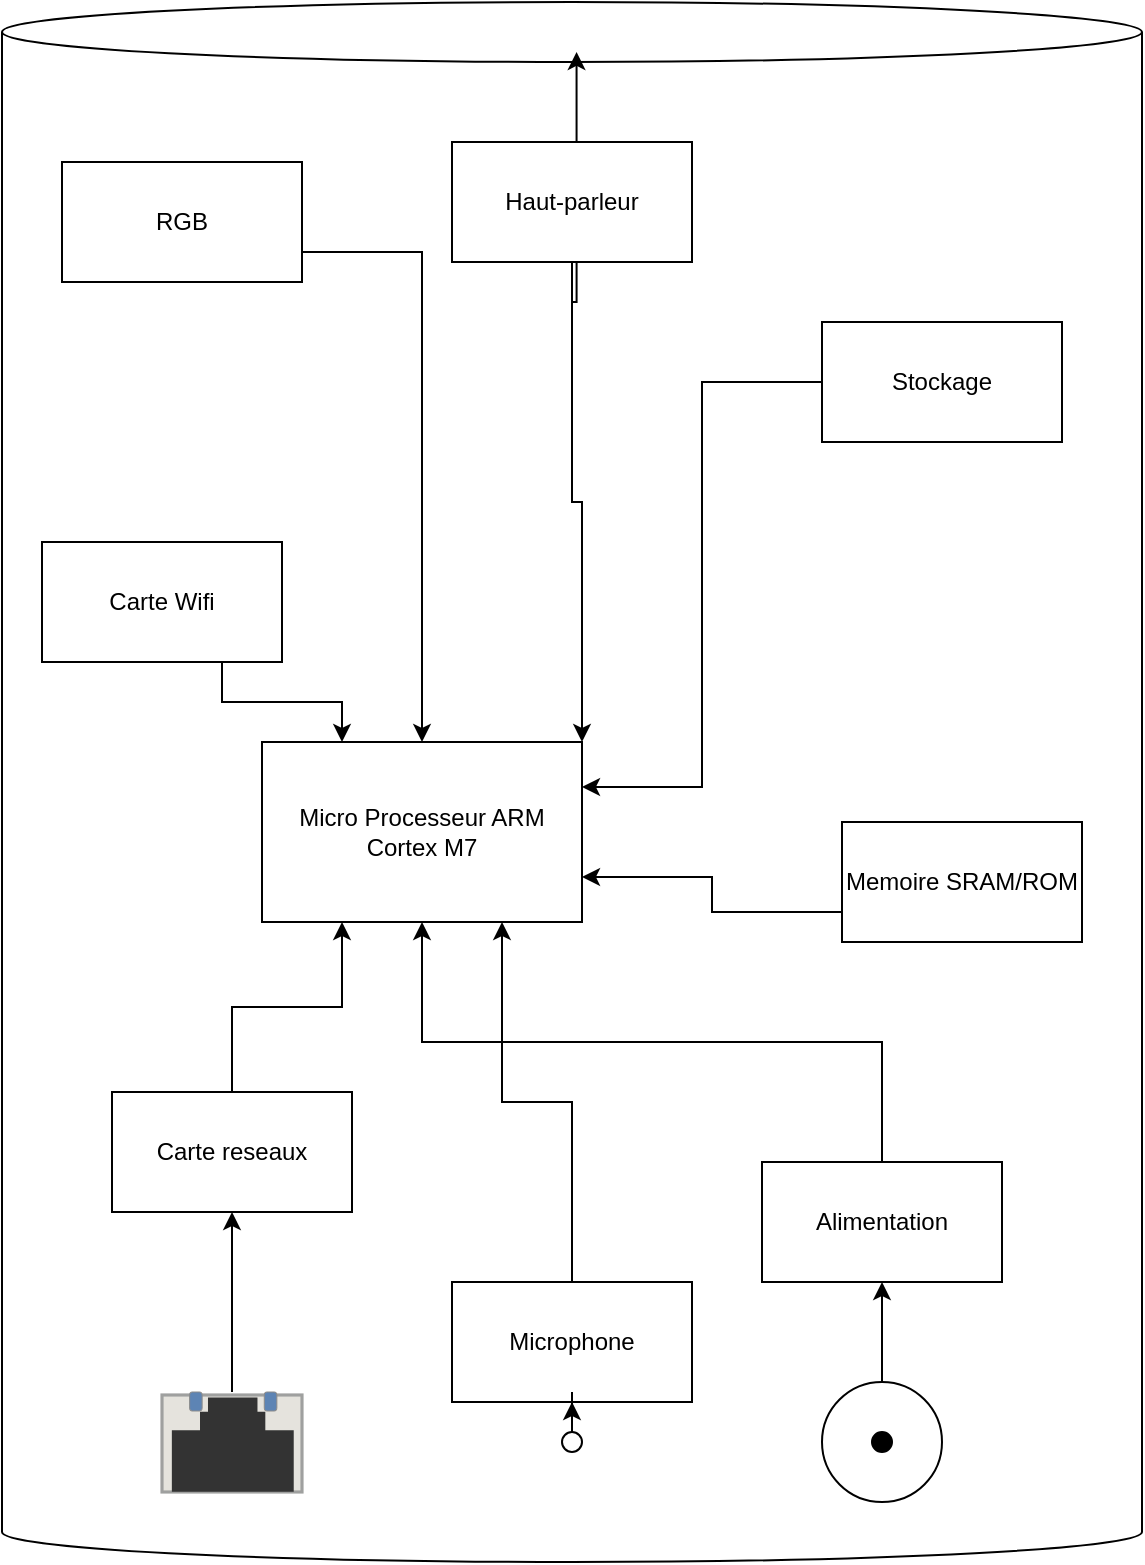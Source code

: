 <mxfile version="20.6.0" type="github">
  <diagram id="UYGtPtRNOIYMg_zF1mea" name="Page-1">
    <mxGraphModel dx="1841" dy="1060" grid="1" gridSize="10" guides="1" tooltips="1" connect="1" arrows="1" fold="1" page="1" pageScale="1" pageWidth="827" pageHeight="1169" math="0" shadow="0">
      <root>
        <mxCell id="0" />
        <mxCell id="1" parent="0" />
        <mxCell id="03NYZ-AiQXF2nu_Zanky-1" value="" style="shape=cylinder3;whiteSpace=wrap;html=1;boundedLbl=1;backgroundOutline=1;size=15;" vertex="1" parent="1">
          <mxGeometry x="120" y="40" width="570" height="780" as="geometry" />
        </mxCell>
        <mxCell id="03NYZ-AiQXF2nu_Zanky-10" style="edgeStyle=orthogonalEdgeStyle;rounded=0;orthogonalLoop=1;jettySize=auto;html=1;entryX=0.5;entryY=1;entryDx=0;entryDy=0;" edge="1" parent="1" source="03NYZ-AiQXF2nu_Zanky-3" target="03NYZ-AiQXF2nu_Zanky-9">
          <mxGeometry relative="1" as="geometry" />
        </mxCell>
        <mxCell id="03NYZ-AiQXF2nu_Zanky-3" value="" style="html=1;verticalLabelPosition=bottom;verticalAlign=top;outlineConnect=0;shadow=0;dashed=0;shape=mxgraph.rack.hpe_aruba.switches.rj45_sfp_alt;" vertex="1" parent="1">
          <mxGeometry x="200" y="735" width="70" height="50" as="geometry" />
        </mxCell>
        <mxCell id="03NYZ-AiQXF2nu_Zanky-7" style="edgeStyle=orthogonalEdgeStyle;rounded=0;orthogonalLoop=1;jettySize=auto;html=1;exitX=0.5;exitY=0;exitDx=0;exitDy=0;" edge="1" parent="1" source="03NYZ-AiQXF2nu_Zanky-4" target="03NYZ-AiQXF2nu_Zanky-11">
          <mxGeometry relative="1" as="geometry">
            <mxPoint x="560" y="650" as="targetPoint" />
          </mxGeometry>
        </mxCell>
        <mxCell id="03NYZ-AiQXF2nu_Zanky-4" value="" style="ellipse;whiteSpace=wrap;html=1;aspect=fixed;" vertex="1" parent="1">
          <mxGeometry x="530" y="730" width="60" height="60" as="geometry" />
        </mxCell>
        <mxCell id="03NYZ-AiQXF2nu_Zanky-5" value="" style="ellipse;whiteSpace=wrap;html=1;aspect=fixed;fillColor=#000000;" vertex="1" parent="1">
          <mxGeometry x="555" y="755" width="10" height="10" as="geometry" />
        </mxCell>
        <mxCell id="03NYZ-AiQXF2nu_Zanky-6" value="Micro Processeur ARM Cortex M7" style="rounded=0;whiteSpace=wrap;html=1;fillColor=#FFFFFF;" vertex="1" parent="1">
          <mxGeometry x="250" y="410" width="160" height="90" as="geometry" />
        </mxCell>
        <mxCell id="03NYZ-AiQXF2nu_Zanky-23" style="edgeStyle=orthogonalEdgeStyle;rounded=0;orthogonalLoop=1;jettySize=auto;html=1;exitX=1;exitY=0.75;exitDx=0;exitDy=0;entryX=0.5;entryY=0;entryDx=0;entryDy=0;" edge="1" parent="1" source="03NYZ-AiQXF2nu_Zanky-8" target="03NYZ-AiQXF2nu_Zanky-6">
          <mxGeometry relative="1" as="geometry" />
        </mxCell>
        <mxCell id="03NYZ-AiQXF2nu_Zanky-8" value="RGB" style="rounded=0;whiteSpace=wrap;html=1;fillColor=#FFFFFF;" vertex="1" parent="1">
          <mxGeometry x="150" y="120" width="120" height="60" as="geometry" />
        </mxCell>
        <mxCell id="03NYZ-AiQXF2nu_Zanky-13" style="edgeStyle=orthogonalEdgeStyle;rounded=0;orthogonalLoop=1;jettySize=auto;html=1;exitX=0.5;exitY=0;exitDx=0;exitDy=0;entryX=0.25;entryY=1;entryDx=0;entryDy=0;" edge="1" parent="1" source="03NYZ-AiQXF2nu_Zanky-9" target="03NYZ-AiQXF2nu_Zanky-6">
          <mxGeometry relative="1" as="geometry" />
        </mxCell>
        <mxCell id="03NYZ-AiQXF2nu_Zanky-9" value="Carte reseaux" style="rounded=0;whiteSpace=wrap;html=1;fillColor=#FFFFFF;" vertex="1" parent="1">
          <mxGeometry x="175" y="585" width="120" height="60" as="geometry" />
        </mxCell>
        <mxCell id="03NYZ-AiQXF2nu_Zanky-12" style="edgeStyle=orthogonalEdgeStyle;rounded=0;orthogonalLoop=1;jettySize=auto;html=1;exitX=0.5;exitY=0;exitDx=0;exitDy=0;entryX=0.5;entryY=1;entryDx=0;entryDy=0;" edge="1" parent="1" source="03NYZ-AiQXF2nu_Zanky-11" target="03NYZ-AiQXF2nu_Zanky-6">
          <mxGeometry relative="1" as="geometry" />
        </mxCell>
        <mxCell id="03NYZ-AiQXF2nu_Zanky-11" value="Alimentation" style="rounded=0;whiteSpace=wrap;html=1;fillColor=#FFFFFF;" vertex="1" parent="1">
          <mxGeometry x="500" y="620" width="120" height="60" as="geometry" />
        </mxCell>
        <mxCell id="03NYZ-AiQXF2nu_Zanky-17" style="edgeStyle=orthogonalEdgeStyle;rounded=0;orthogonalLoop=1;jettySize=auto;html=1;exitX=0.5;exitY=0;exitDx=0;exitDy=0;entryX=0.75;entryY=1;entryDx=0;entryDy=0;" edge="1" parent="1" source="03NYZ-AiQXF2nu_Zanky-14" target="03NYZ-AiQXF2nu_Zanky-6">
          <mxGeometry relative="1" as="geometry" />
        </mxCell>
        <mxCell id="03NYZ-AiQXF2nu_Zanky-14" value="Microphone" style="rounded=0;whiteSpace=wrap;html=1;fillColor=#FFFFFF;" vertex="1" parent="1">
          <mxGeometry x="345" y="680" width="120" height="60" as="geometry" />
        </mxCell>
        <mxCell id="03NYZ-AiQXF2nu_Zanky-16" style="edgeStyle=orthogonalEdgeStyle;rounded=0;orthogonalLoop=1;jettySize=auto;html=1;" edge="1" parent="1" source="03NYZ-AiQXF2nu_Zanky-15" target="03NYZ-AiQXF2nu_Zanky-14">
          <mxGeometry relative="1" as="geometry" />
        </mxCell>
        <mxCell id="03NYZ-AiQXF2nu_Zanky-15" value="" style="ellipse;whiteSpace=wrap;html=1;aspect=fixed;fillColor=#FFFFFF;" vertex="1" parent="1">
          <mxGeometry x="400" y="755" width="10" height="10" as="geometry" />
        </mxCell>
        <mxCell id="03NYZ-AiQXF2nu_Zanky-19" style="edgeStyle=orthogonalEdgeStyle;rounded=0;orthogonalLoop=1;jettySize=auto;html=1;entryX=0.504;entryY=0.032;entryDx=0;entryDy=0;entryPerimeter=0;" edge="1" parent="1" source="03NYZ-AiQXF2nu_Zanky-18" target="03NYZ-AiQXF2nu_Zanky-1">
          <mxGeometry relative="1" as="geometry" />
        </mxCell>
        <mxCell id="03NYZ-AiQXF2nu_Zanky-20" style="edgeStyle=orthogonalEdgeStyle;rounded=0;orthogonalLoop=1;jettySize=auto;html=1;exitX=0.5;exitY=1;exitDx=0;exitDy=0;entryX=1;entryY=0;entryDx=0;entryDy=0;" edge="1" parent="1" source="03NYZ-AiQXF2nu_Zanky-18" target="03NYZ-AiQXF2nu_Zanky-6">
          <mxGeometry relative="1" as="geometry" />
        </mxCell>
        <mxCell id="03NYZ-AiQXF2nu_Zanky-18" value="Haut-parleur" style="rounded=0;whiteSpace=wrap;html=1;fillColor=#FFFFFF;" vertex="1" parent="1">
          <mxGeometry x="345" y="110" width="120" height="60" as="geometry" />
        </mxCell>
        <mxCell id="03NYZ-AiQXF2nu_Zanky-22" style="edgeStyle=orthogonalEdgeStyle;rounded=0;orthogonalLoop=1;jettySize=auto;html=1;exitX=0.75;exitY=1;exitDx=0;exitDy=0;entryX=0.25;entryY=0;entryDx=0;entryDy=0;" edge="1" parent="1" source="03NYZ-AiQXF2nu_Zanky-21" target="03NYZ-AiQXF2nu_Zanky-6">
          <mxGeometry relative="1" as="geometry" />
        </mxCell>
        <mxCell id="03NYZ-AiQXF2nu_Zanky-21" value="Carte Wifi" style="rounded=0;whiteSpace=wrap;html=1;fillColor=#FFFFFF;" vertex="1" parent="1">
          <mxGeometry x="140" y="310" width="120" height="60" as="geometry" />
        </mxCell>
        <mxCell id="03NYZ-AiQXF2nu_Zanky-25" style="edgeStyle=orthogonalEdgeStyle;rounded=0;orthogonalLoop=1;jettySize=auto;html=1;exitX=0;exitY=0.5;exitDx=0;exitDy=0;entryX=1;entryY=0.25;entryDx=0;entryDy=0;" edge="1" parent="1" source="03NYZ-AiQXF2nu_Zanky-24" target="03NYZ-AiQXF2nu_Zanky-6">
          <mxGeometry relative="1" as="geometry" />
        </mxCell>
        <mxCell id="03NYZ-AiQXF2nu_Zanky-24" value="Stockage" style="rounded=0;whiteSpace=wrap;html=1;fillColor=#FFFFFF;" vertex="1" parent="1">
          <mxGeometry x="530" y="200" width="120" height="60" as="geometry" />
        </mxCell>
        <mxCell id="03NYZ-AiQXF2nu_Zanky-27" style="edgeStyle=orthogonalEdgeStyle;rounded=0;orthogonalLoop=1;jettySize=auto;html=1;exitX=0;exitY=0.75;exitDx=0;exitDy=0;entryX=1;entryY=0.75;entryDx=0;entryDy=0;" edge="1" parent="1" source="03NYZ-AiQXF2nu_Zanky-26" target="03NYZ-AiQXF2nu_Zanky-6">
          <mxGeometry relative="1" as="geometry" />
        </mxCell>
        <mxCell id="03NYZ-AiQXF2nu_Zanky-26" value="Memoire SRAM/ROM" style="rounded=0;whiteSpace=wrap;html=1;fillColor=#FFFFFF;" vertex="1" parent="1">
          <mxGeometry x="540" y="450" width="120" height="60" as="geometry" />
        </mxCell>
      </root>
    </mxGraphModel>
  </diagram>
</mxfile>
